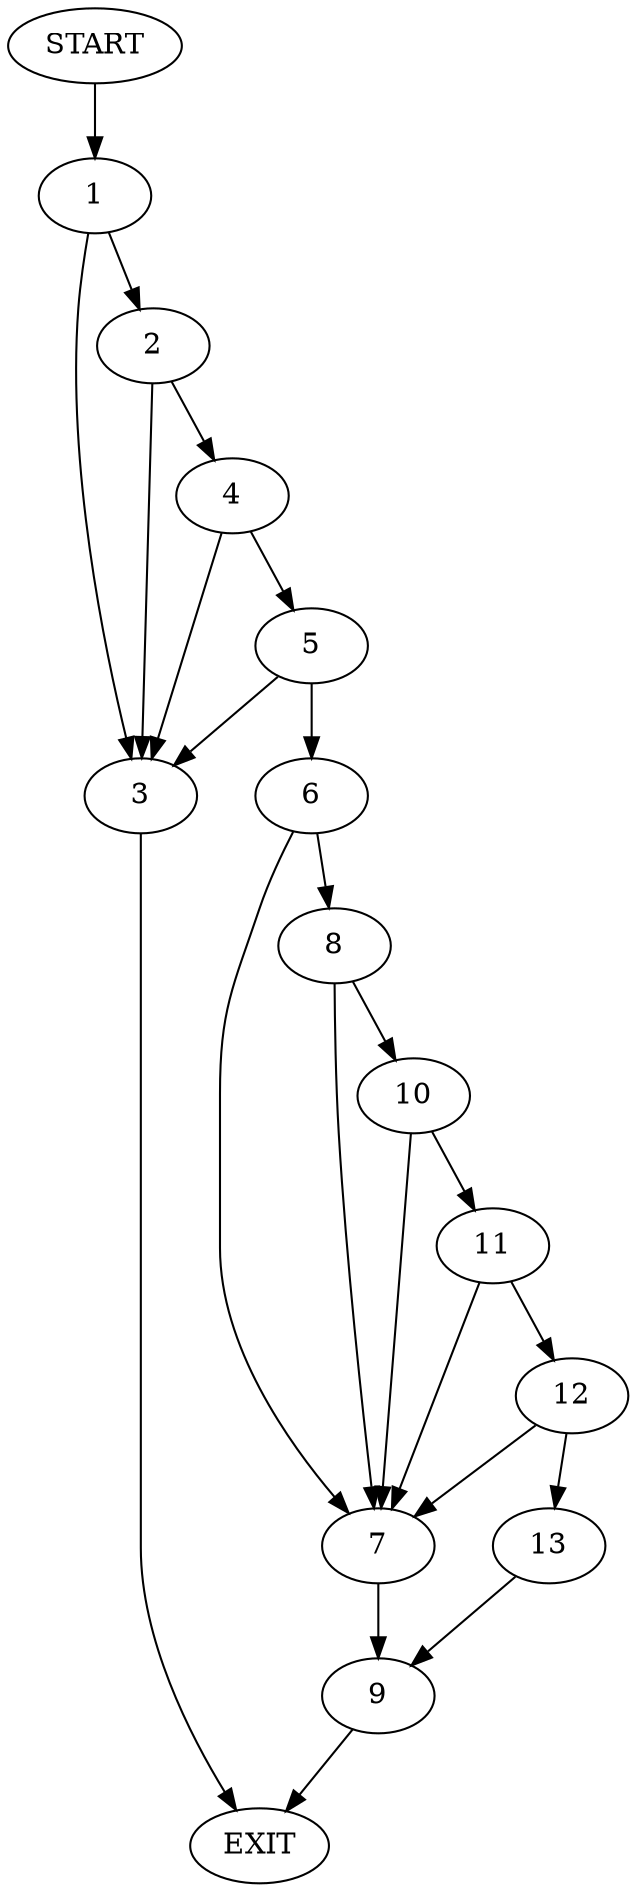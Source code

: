 digraph {
0 [label="START"]
14 [label="EXIT"]
0 -> 1
1 -> 2
1 -> 3
3 -> 14
2 -> 4
2 -> 3
4 -> 5
4 -> 3
5 -> 6
5 -> 3
6 -> 7
6 -> 8
7 -> 9
8 -> 10
8 -> 7
10 -> 7
10 -> 11
11 -> 12
11 -> 7
12 -> 7
12 -> 13
13 -> 9
9 -> 14
}
